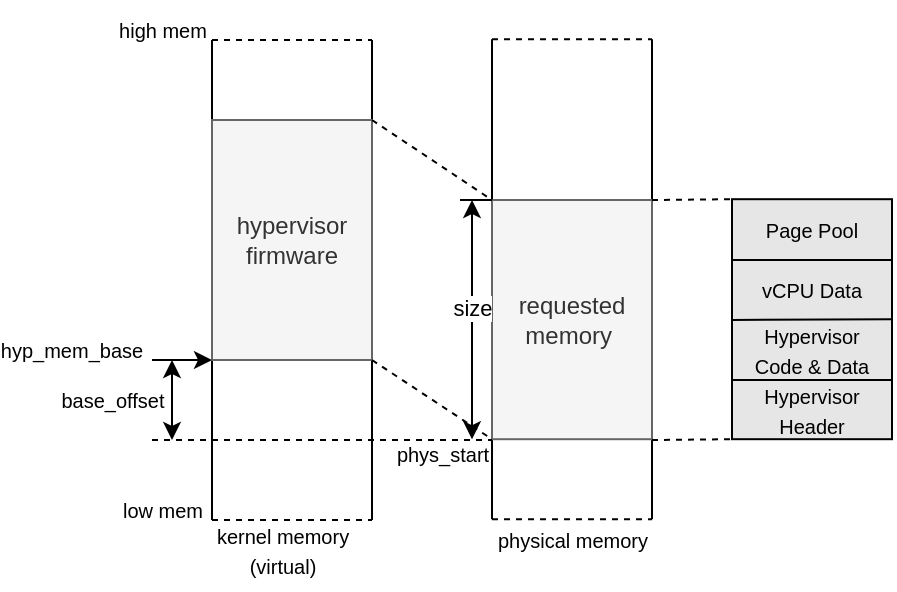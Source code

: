 <mxfile version="23.1.6" type="github">
  <diagram name="第 1 页" id="9xUPOt4oZxQG6Y2PiGtk">
    <mxGraphModel dx="482" dy="265" grid="1" gridSize="10" guides="1" tooltips="1" connect="1" arrows="1" fold="1" page="1" pageScale="1" pageWidth="827" pageHeight="1169" math="0" shadow="0">
      <root>
        <mxCell id="0" />
        <mxCell id="1" parent="0" />
        <mxCell id="c0-gq3srGuKgjeA9k8VQ-31" value="" style="rounded=0;whiteSpace=wrap;html=1;fillColor=#E6E6E6;" vertex="1" parent="1">
          <mxGeometry x="420" y="159.6" width="80" height="120" as="geometry" />
        </mxCell>
        <mxCell id="c0-gq3srGuKgjeA9k8VQ-2" value="" style="endArrow=none;html=1;rounded=0;" edge="1" parent="1">
          <mxGeometry width="50" height="50" relative="1" as="geometry">
            <mxPoint x="300" y="319.6" as="sourcePoint" />
            <mxPoint x="300" y="79.6" as="targetPoint" />
          </mxGeometry>
        </mxCell>
        <mxCell id="c0-gq3srGuKgjeA9k8VQ-3" value="" style="endArrow=none;html=1;rounded=0;" edge="1" parent="1">
          <mxGeometry width="50" height="50" relative="1" as="geometry">
            <mxPoint x="380" y="319.6" as="sourcePoint" />
            <mxPoint x="380" y="79.6" as="targetPoint" />
          </mxGeometry>
        </mxCell>
        <mxCell id="c0-gq3srGuKgjeA9k8VQ-4" value="" style="endArrow=none;dashed=1;html=1;rounded=0;" edge="1" parent="1">
          <mxGeometry width="50" height="50" relative="1" as="geometry">
            <mxPoint x="300" y="79.6" as="sourcePoint" />
            <mxPoint x="380" y="79.6" as="targetPoint" />
          </mxGeometry>
        </mxCell>
        <mxCell id="c0-gq3srGuKgjeA9k8VQ-5" value="" style="endArrow=none;dashed=1;html=1;rounded=0;" edge="1" parent="1">
          <mxGeometry width="50" height="50" relative="1" as="geometry">
            <mxPoint x="300" y="319.6" as="sourcePoint" />
            <mxPoint x="380" y="319.6" as="targetPoint" />
          </mxGeometry>
        </mxCell>
        <mxCell id="c0-gq3srGuKgjeA9k8VQ-6" value="&lt;font style=&quot;font-size: 10px;&quot;&gt;physical memory&lt;/font&gt;" style="text;html=1;align=center;verticalAlign=middle;resizable=0;points=[];autosize=1;strokeColor=none;fillColor=none;" vertex="1" parent="1">
          <mxGeometry x="290" y="315" width="100" height="30" as="geometry" />
        </mxCell>
        <mxCell id="c0-gq3srGuKgjeA9k8VQ-9" value="" style="endArrow=none;html=1;rounded=0;" edge="1" parent="1">
          <mxGeometry width="50" height="50" relative="1" as="geometry">
            <mxPoint x="160" y="320" as="sourcePoint" />
            <mxPoint x="160" y="80" as="targetPoint" />
          </mxGeometry>
        </mxCell>
        <mxCell id="c0-gq3srGuKgjeA9k8VQ-10" value="" style="endArrow=none;html=1;rounded=0;" edge="1" parent="1">
          <mxGeometry width="50" height="50" relative="1" as="geometry">
            <mxPoint x="240" y="320" as="sourcePoint" />
            <mxPoint x="240" y="80" as="targetPoint" />
          </mxGeometry>
        </mxCell>
        <mxCell id="c0-gq3srGuKgjeA9k8VQ-11" value="" style="endArrow=none;dashed=1;html=1;rounded=0;strokeWidth=1;targetPerimeterSpacing=0;jumpSize=6;endSize=6;" edge="1" parent="1">
          <mxGeometry width="50" height="50" relative="1" as="geometry">
            <mxPoint x="160" y="80" as="sourcePoint" />
            <mxPoint x="240" y="80" as="targetPoint" />
          </mxGeometry>
        </mxCell>
        <mxCell id="c0-gq3srGuKgjeA9k8VQ-12" value="" style="endArrow=none;dashed=1;html=1;rounded=0;" edge="1" parent="1">
          <mxGeometry width="50" height="50" relative="1" as="geometry">
            <mxPoint x="160" y="320" as="sourcePoint" />
            <mxPoint x="240" y="320" as="targetPoint" />
          </mxGeometry>
        </mxCell>
        <mxCell id="c0-gq3srGuKgjeA9k8VQ-13" value="&lt;font style=&quot;font-size: 10px;&quot;&gt;kernel memory&lt;br&gt;(virtual)&lt;br&gt;&lt;/font&gt;" style="text;html=1;align=center;verticalAlign=middle;resizable=0;points=[];autosize=1;strokeColor=none;fillColor=none;" vertex="1" parent="1">
          <mxGeometry x="150" y="315" width="90" height="40" as="geometry" />
        </mxCell>
        <mxCell id="c0-gq3srGuKgjeA9k8VQ-14" value="&lt;font style=&quot;font-size: 12px;&quot;&gt;requested memory&amp;nbsp;&lt;/font&gt;" style="rounded=0;whiteSpace=wrap;html=1;fillColor=#f5f5f5;fontColor=#333333;strokeColor=#666666;" vertex="1" parent="1">
          <mxGeometry x="300" y="160" width="80" height="119.6" as="geometry" />
        </mxCell>
        <mxCell id="c0-gq3srGuKgjeA9k8VQ-16" value="&lt;font style=&quot;font-size: 10px;&quot;&gt;phys_start&lt;/font&gt;" style="text;html=1;align=center;verticalAlign=middle;resizable=0;points=[];autosize=1;strokeColor=none;fillColor=none;" vertex="1" parent="1">
          <mxGeometry x="240" y="272" width="70" height="30" as="geometry" />
        </mxCell>
        <mxCell id="c0-gq3srGuKgjeA9k8VQ-17" value="" style="endArrow=none;html=1;rounded=0;" edge="1" parent="1">
          <mxGeometry width="50" height="50" relative="1" as="geometry">
            <mxPoint x="284" y="160" as="sourcePoint" />
            <mxPoint x="300" y="160" as="targetPoint" />
          </mxGeometry>
        </mxCell>
        <mxCell id="c0-gq3srGuKgjeA9k8VQ-18" value="" style="endArrow=classic;startArrow=classic;html=1;rounded=0;" edge="1" parent="1">
          <mxGeometry width="50" height="50" relative="1" as="geometry">
            <mxPoint x="290" y="279.6" as="sourcePoint" />
            <mxPoint x="290" y="160" as="targetPoint" />
          </mxGeometry>
        </mxCell>
        <mxCell id="c0-gq3srGuKgjeA9k8VQ-20" value="size" style="edgeLabel;html=1;align=center;verticalAlign=middle;resizable=0;points=[];" vertex="1" connectable="0" parent="c0-gq3srGuKgjeA9k8VQ-18">
          <mxGeometry x="-0.008" y="1" relative="1" as="geometry">
            <mxPoint x="1" y="-6" as="offset" />
          </mxGeometry>
        </mxCell>
        <mxCell id="c0-gq3srGuKgjeA9k8VQ-21" value="&lt;font style=&quot;font-size: 12px;&quot;&gt;hypervisor firmware&lt;/font&gt;" style="rounded=0;whiteSpace=wrap;html=1;fillColor=#f5f5f5;fontColor=#333333;strokeColor=#666666;" vertex="1" parent="1">
          <mxGeometry x="160" y="120" width="80" height="120" as="geometry" />
        </mxCell>
        <mxCell id="c0-gq3srGuKgjeA9k8VQ-22" value="" style="endArrow=classic;html=1;rounded=0;" edge="1" parent="1">
          <mxGeometry width="50" height="50" relative="1" as="geometry">
            <mxPoint x="130" y="240" as="sourcePoint" />
            <mxPoint x="160" y="240" as="targetPoint" />
          </mxGeometry>
        </mxCell>
        <mxCell id="c0-gq3srGuKgjeA9k8VQ-23" value="&lt;font style=&quot;font-size: 10px;&quot;&gt;hyp_mem_base&lt;/font&gt;" style="text;html=1;align=center;verticalAlign=middle;whiteSpace=wrap;rounded=0;" vertex="1" parent="1">
          <mxGeometry x="60" y="220" width="60" height="30" as="geometry" />
        </mxCell>
        <mxCell id="c0-gq3srGuKgjeA9k8VQ-24" value="" style="endArrow=none;dashed=1;html=1;rounded=0;entryX=0;entryY=0;entryDx=0;entryDy=0;" edge="1" parent="1" target="c0-gq3srGuKgjeA9k8VQ-14">
          <mxGeometry width="50" height="50" relative="1" as="geometry">
            <mxPoint x="240" y="120" as="sourcePoint" />
            <mxPoint x="290" y="70" as="targetPoint" />
          </mxGeometry>
        </mxCell>
        <mxCell id="c0-gq3srGuKgjeA9k8VQ-25" value="" style="endArrow=none;dashed=1;html=1;rounded=0;entryX=0;entryY=1;entryDx=0;entryDy=0;" edge="1" parent="1" target="c0-gq3srGuKgjeA9k8VQ-14">
          <mxGeometry width="50" height="50" relative="1" as="geometry">
            <mxPoint x="240" y="240" as="sourcePoint" />
            <mxPoint x="290" y="190" as="targetPoint" />
          </mxGeometry>
        </mxCell>
        <mxCell id="c0-gq3srGuKgjeA9k8VQ-28" value="" style="endArrow=none;dashed=1;html=1;rounded=0;" edge="1" parent="1">
          <mxGeometry width="50" height="50" relative="1" as="geometry">
            <mxPoint x="130" y="280" as="sourcePoint" />
            <mxPoint x="300" y="280" as="targetPoint" />
          </mxGeometry>
        </mxCell>
        <mxCell id="c0-gq3srGuKgjeA9k8VQ-29" value="" style="endArrow=classic;startArrow=classic;html=1;rounded=0;" edge="1" parent="1">
          <mxGeometry width="50" height="50" relative="1" as="geometry">
            <mxPoint x="140" y="280" as="sourcePoint" />
            <mxPoint x="140" y="240" as="targetPoint" />
          </mxGeometry>
        </mxCell>
        <mxCell id="c0-gq3srGuKgjeA9k8VQ-30" value="&lt;font style=&quot;font-size: 10px;&quot;&gt;base_offset&lt;/font&gt;" style="edgeLabel;html=1;align=center;verticalAlign=middle;resizable=0;points=[];" vertex="1" connectable="0" parent="c0-gq3srGuKgjeA9k8VQ-29">
          <mxGeometry x="0.1" relative="1" as="geometry">
            <mxPoint x="-30" y="2" as="offset" />
          </mxGeometry>
        </mxCell>
        <mxCell id="c0-gq3srGuKgjeA9k8VQ-32" value="" style="endArrow=none;html=1;rounded=0;entryX=1;entryY=0.75;entryDx=0;entryDy=0;exitX=0;exitY=0.75;exitDx=0;exitDy=0;" edge="1" parent="1">
          <mxGeometry width="50" height="50" relative="1" as="geometry">
            <mxPoint x="420" y="250.0" as="sourcePoint" />
            <mxPoint x="500" y="250.0" as="targetPoint" />
          </mxGeometry>
        </mxCell>
        <mxCell id="c0-gq3srGuKgjeA9k8VQ-33" value="&lt;font style=&quot;font-size: 10px;&quot;&gt;Hypervisor Header&lt;/font&gt;" style="text;html=1;align=center;verticalAlign=middle;whiteSpace=wrap;rounded=0;" vertex="1" parent="1">
          <mxGeometry x="430" y="249.6" width="60" height="30" as="geometry" />
        </mxCell>
        <mxCell id="c0-gq3srGuKgjeA9k8VQ-34" value="" style="endArrow=none;html=1;rounded=0;entryX=1;entryY=0.5;entryDx=0;entryDy=0;" edge="1" parent="1" target="c0-gq3srGuKgjeA9k8VQ-31">
          <mxGeometry width="50" height="50" relative="1" as="geometry">
            <mxPoint x="420" y="220" as="sourcePoint" />
            <mxPoint x="470" y="170" as="targetPoint" />
          </mxGeometry>
        </mxCell>
        <mxCell id="c0-gq3srGuKgjeA9k8VQ-35" value="&lt;font style=&quot;font-size: 10px;&quot;&gt;Hypervisor Code &amp;amp; Data&lt;/font&gt;" style="text;html=1;align=center;verticalAlign=middle;whiteSpace=wrap;rounded=0;" vertex="1" parent="1">
          <mxGeometry x="425" y="219.6" width="70" height="30" as="geometry" />
        </mxCell>
        <mxCell id="c0-gq3srGuKgjeA9k8VQ-36" value="&lt;font style=&quot;font-size: 10px;&quot;&gt;Page Pool&lt;/font&gt;" style="text;html=1;align=center;verticalAlign=middle;whiteSpace=wrap;rounded=0;" vertex="1" parent="1">
          <mxGeometry x="430" y="160" width="60" height="30" as="geometry" />
        </mxCell>
        <mxCell id="c0-gq3srGuKgjeA9k8VQ-37" value="" style="endArrow=none;dashed=1;html=1;rounded=0;entryX=0;entryY=0;entryDx=0;entryDy=0;" edge="1" parent="1" target="c0-gq3srGuKgjeA9k8VQ-31">
          <mxGeometry width="50" height="50" relative="1" as="geometry">
            <mxPoint x="380" y="160" as="sourcePoint" />
            <mxPoint x="430" y="110" as="targetPoint" />
          </mxGeometry>
        </mxCell>
        <mxCell id="c0-gq3srGuKgjeA9k8VQ-38" value="" style="endArrow=none;dashed=1;html=1;rounded=0;entryX=0;entryY=1;entryDx=0;entryDy=0;" edge="1" parent="1" target="c0-gq3srGuKgjeA9k8VQ-31">
          <mxGeometry width="50" height="50" relative="1" as="geometry">
            <mxPoint x="380" y="280" as="sourcePoint" />
            <mxPoint x="430" y="230" as="targetPoint" />
          </mxGeometry>
        </mxCell>
        <mxCell id="c0-gq3srGuKgjeA9k8VQ-39" value="&lt;font style=&quot;font-size: 10px;&quot;&gt;low mem&lt;/font&gt;" style="text;html=1;align=center;verticalAlign=middle;resizable=0;points=[];autosize=1;strokeColor=none;fillColor=none;" vertex="1" parent="1">
          <mxGeometry x="105" y="300" width="60" height="30" as="geometry" />
        </mxCell>
        <mxCell id="c0-gq3srGuKgjeA9k8VQ-40" value="&lt;font style=&quot;font-size: 10px;&quot;&gt;high mem&lt;/font&gt;" style="text;html=1;align=center;verticalAlign=middle;resizable=0;points=[];autosize=1;strokeColor=none;fillColor=none;" vertex="1" parent="1">
          <mxGeometry x="100" y="60" width="70" height="30" as="geometry" />
        </mxCell>
        <mxCell id="c0-gq3srGuKgjeA9k8VQ-42" value="" style="endArrow=none;html=1;rounded=0;entryX=1;entryY=0.5;entryDx=0;entryDy=0;" edge="1" parent="1">
          <mxGeometry width="50" height="50" relative="1" as="geometry">
            <mxPoint x="420" y="190" as="sourcePoint" />
            <mxPoint x="500" y="190" as="targetPoint" />
          </mxGeometry>
        </mxCell>
        <mxCell id="c0-gq3srGuKgjeA9k8VQ-43" value="&lt;font style=&quot;font-size: 10px;&quot;&gt;vCPU Data&lt;/font&gt;" style="text;html=1;align=center;verticalAlign=middle;whiteSpace=wrap;rounded=0;" vertex="1" parent="1">
          <mxGeometry x="430" y="189.6" width="60" height="30" as="geometry" />
        </mxCell>
      </root>
    </mxGraphModel>
  </diagram>
</mxfile>
